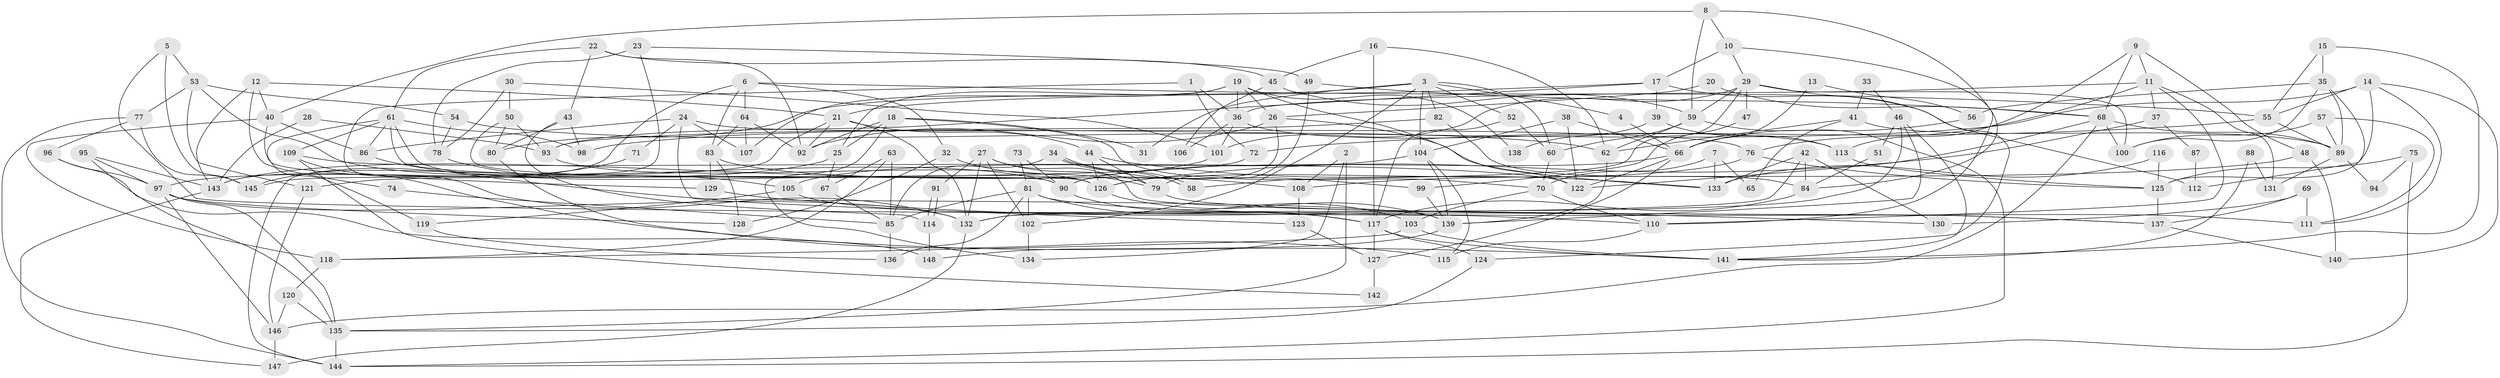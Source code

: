// Generated by graph-tools (version 1.1) at 2025/11/02/27/25 16:11:18]
// undirected, 148 vertices, 296 edges
graph export_dot {
graph [start="1"]
  node [color=gray90,style=filled];
  1;
  2;
  3;
  4;
  5;
  6;
  7;
  8;
  9;
  10;
  11;
  12;
  13;
  14;
  15;
  16;
  17;
  18;
  19;
  20;
  21;
  22;
  23;
  24;
  25;
  26;
  27;
  28;
  29;
  30;
  31;
  32;
  33;
  34;
  35;
  36;
  37;
  38;
  39;
  40;
  41;
  42;
  43;
  44;
  45;
  46;
  47;
  48;
  49;
  50;
  51;
  52;
  53;
  54;
  55;
  56;
  57;
  58;
  59;
  60;
  61;
  62;
  63;
  64;
  65;
  66;
  67;
  68;
  69;
  70;
  71;
  72;
  73;
  74;
  75;
  76;
  77;
  78;
  79;
  80;
  81;
  82;
  83;
  84;
  85;
  86;
  87;
  88;
  89;
  90;
  91;
  92;
  93;
  94;
  95;
  96;
  97;
  98;
  99;
  100;
  101;
  102;
  103;
  104;
  105;
  106;
  107;
  108;
  109;
  110;
  111;
  112;
  113;
  114;
  115;
  116;
  117;
  118;
  119;
  120;
  121;
  122;
  123;
  124;
  125;
  126;
  127;
  128;
  129;
  130;
  131;
  132;
  133;
  134;
  135;
  136;
  137;
  138;
  139;
  140;
  141;
  142;
  143;
  144;
  145;
  146;
  147;
  148;
  1 -- 36;
  1 -- 132;
  1 -- 72;
  2 -- 108;
  2 -- 135;
  2 -- 134;
  3 -- 52;
  3 -- 80;
  3 -- 4;
  3 -- 31;
  3 -- 60;
  3 -- 82;
  3 -- 102;
  3 -- 104;
  4 -- 66;
  5 -- 53;
  5 -- 110;
  5 -- 145;
  6 -- 143;
  6 -- 83;
  6 -- 32;
  6 -- 55;
  6 -- 64;
  7 -- 70;
  7 -- 133;
  7 -- 65;
  8 -- 40;
  8 -- 59;
  8 -- 10;
  8 -- 84;
  9 -- 11;
  9 -- 68;
  9 -- 48;
  9 -- 113;
  10 -- 29;
  10 -- 17;
  10 -- 110;
  11 -- 36;
  11 -- 110;
  11 -- 37;
  11 -- 76;
  11 -- 131;
  12 -- 143;
  12 -- 40;
  12 -- 21;
  12 -- 74;
  13 -- 66;
  13 -- 56;
  14 -- 98;
  14 -- 55;
  14 -- 111;
  14 -- 125;
  14 -- 140;
  15 -- 141;
  15 -- 55;
  15 -- 35;
  16 -- 117;
  16 -- 62;
  16 -- 45;
  17 -- 21;
  17 -- 39;
  17 -- 93;
  17 -- 112;
  18 -- 92;
  18 -- 70;
  18 -- 25;
  18 -- 31;
  18 -- 134;
  19 -- 122;
  19 -- 107;
  19 -- 25;
  19 -- 26;
  19 -- 36;
  19 -- 138;
  20 -- 68;
  20 -- 26;
  21 -- 132;
  21 -- 44;
  21 -- 92;
  21 -- 145;
  22 -- 92;
  22 -- 43;
  22 -- 45;
  22 -- 61;
  23 -- 78;
  23 -- 144;
  23 -- 49;
  24 -- 86;
  24 -- 76;
  24 -- 71;
  24 -- 107;
  24 -- 123;
  25 -- 67;
  25 -- 97;
  26 -- 133;
  26 -- 90;
  26 -- 92;
  27 -- 102;
  27 -- 132;
  27 -- 79;
  27 -- 91;
  27 -- 137;
  28 -- 143;
  28 -- 93;
  29 -- 124;
  29 -- 59;
  29 -- 47;
  29 -- 58;
  29 -- 100;
  29 -- 101;
  30 -- 50;
  30 -- 101;
  30 -- 78;
  32 -- 79;
  32 -- 128;
  33 -- 41;
  33 -- 46;
  34 -- 85;
  34 -- 58;
  34 -- 58;
  34 -- 99;
  35 -- 100;
  35 -- 56;
  35 -- 89;
  35 -- 112;
  36 -- 113;
  36 -- 101;
  36 -- 106;
  37 -- 126;
  37 -- 87;
  38 -- 122;
  38 -- 66;
  38 -- 104;
  39 -- 113;
  39 -- 138;
  40 -- 86;
  40 -- 129;
  40 -- 118;
  41 -- 62;
  41 -- 89;
  41 -- 65;
  42 -- 132;
  42 -- 84;
  42 -- 130;
  42 -- 133;
  43 -- 114;
  43 -- 80;
  43 -- 98;
  44 -- 126;
  44 -- 79;
  44 -- 133;
  45 -- 59;
  45 -- 106;
  46 -- 139;
  46 -- 141;
  46 -- 51;
  46 -- 132;
  47 -- 99;
  48 -- 140;
  48 -- 108;
  49 -- 79;
  49 -- 68;
  50 -- 93;
  50 -- 126;
  50 -- 80;
  51 -- 84;
  52 -- 117;
  52 -- 60;
  53 -- 54;
  53 -- 90;
  53 -- 77;
  53 -- 121;
  54 -- 62;
  54 -- 78;
  55 -- 89;
  55 -- 72;
  56 -- 66;
  57 -- 89;
  57 -- 100;
  57 -- 111;
  59 -- 144;
  59 -- 60;
  59 -- 62;
  60 -- 70;
  61 -- 126;
  61 -- 86;
  61 -- 90;
  61 -- 98;
  61 -- 109;
  61 -- 119;
  62 -- 139;
  63 -- 85;
  63 -- 67;
  63 -- 118;
  64 -- 92;
  64 -- 83;
  64 -- 107;
  66 -- 90;
  66 -- 122;
  66 -- 127;
  67 -- 85;
  68 -- 146;
  68 -- 89;
  68 -- 100;
  68 -- 122;
  69 -- 111;
  69 -- 137;
  69 -- 130;
  70 -- 103;
  70 -- 110;
  71 -- 145;
  72 -- 121;
  73 -- 90;
  73 -- 81;
  74 -- 85;
  75 -- 144;
  75 -- 125;
  75 -- 94;
  76 -- 125;
  76 -- 126;
  77 -- 145;
  77 -- 96;
  77 -- 144;
  78 -- 105;
  79 -- 137;
  80 -- 115;
  81 -- 111;
  81 -- 102;
  81 -- 85;
  81 -- 117;
  81 -- 136;
  82 -- 84;
  82 -- 93;
  83 -- 128;
  83 -- 108;
  83 -- 129;
  84 -- 117;
  85 -- 136;
  86 -- 139;
  87 -- 112;
  88 -- 141;
  88 -- 131;
  89 -- 94;
  89 -- 131;
  90 -- 103;
  91 -- 114;
  91 -- 114;
  93 -- 126;
  95 -- 143;
  95 -- 135;
  95 -- 97;
  96 -- 97;
  96 -- 148;
  97 -- 128;
  97 -- 132;
  97 -- 135;
  97 -- 146;
  99 -- 139;
  101 -- 143;
  102 -- 134;
  103 -- 118;
  103 -- 141;
  104 -- 105;
  104 -- 115;
  104 -- 139;
  105 -- 117;
  105 -- 119;
  108 -- 123;
  109 -- 141;
  109 -- 122;
  109 -- 142;
  110 -- 115;
  113 -- 125;
  114 -- 148;
  116 -- 133;
  116 -- 125;
  117 -- 127;
  117 -- 124;
  117 -- 141;
  118 -- 120;
  119 -- 136;
  120 -- 146;
  120 -- 135;
  121 -- 146;
  123 -- 127;
  124 -- 135;
  125 -- 137;
  126 -- 139;
  127 -- 142;
  129 -- 130;
  132 -- 147;
  135 -- 144;
  137 -- 140;
  139 -- 148;
  143 -- 147;
  146 -- 147;
}
